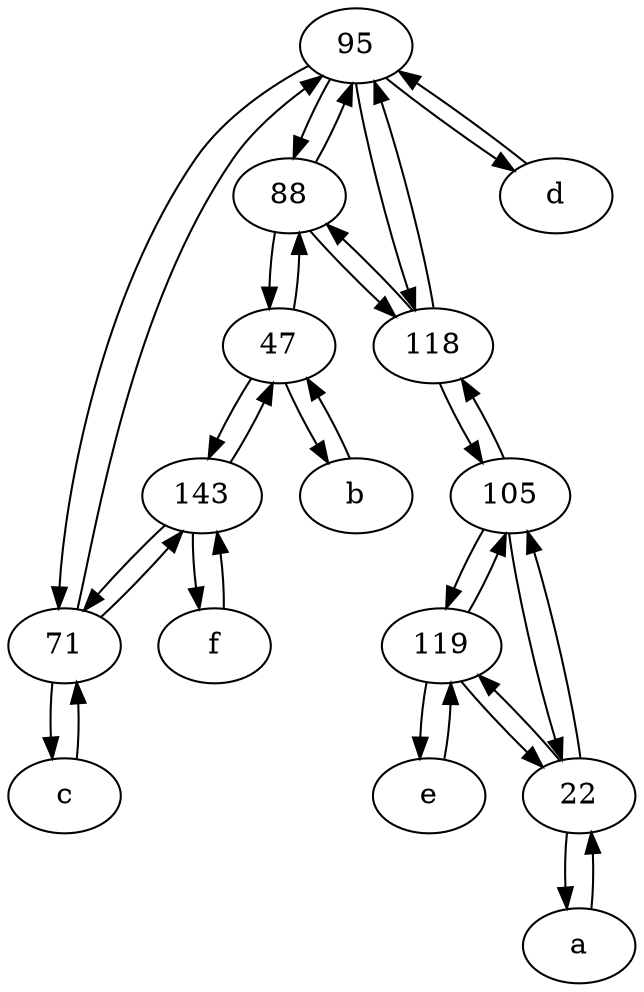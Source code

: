 digraph  {
	95;
	b [pos="50,20!"];
	47;
	88;
	143;
	71;
	a [pos="40,10!"];
	f [pos="15,45!"];
	105;
	d [pos="20,30!"];
	119;
	e [pos="30,50!"];
	c [pos="20,10!"];
	22;
	118;
	143 -> f;
	d -> 95;
	47 -> b;
	71 -> 95;
	71 -> c;
	a -> 22;
	95 -> 118;
	47 -> 88;
	22 -> 119;
	119 -> e;
	119 -> 22;
	143 -> 47;
	88 -> 47;
	71 -> 143;
	118 -> 105;
	95 -> d;
	105 -> 118;
	105 -> 22;
	c -> 71;
	f -> 143;
	22 -> 105;
	b -> 47;
	118 -> 95;
	88 -> 95;
	e -> 119;
	118 -> 88;
	47 -> 143;
	119 -> 105;
	88 -> 118;
	95 -> 71;
	22 -> a;
	143 -> 71;
	95 -> 88;
	105 -> 119;

	}